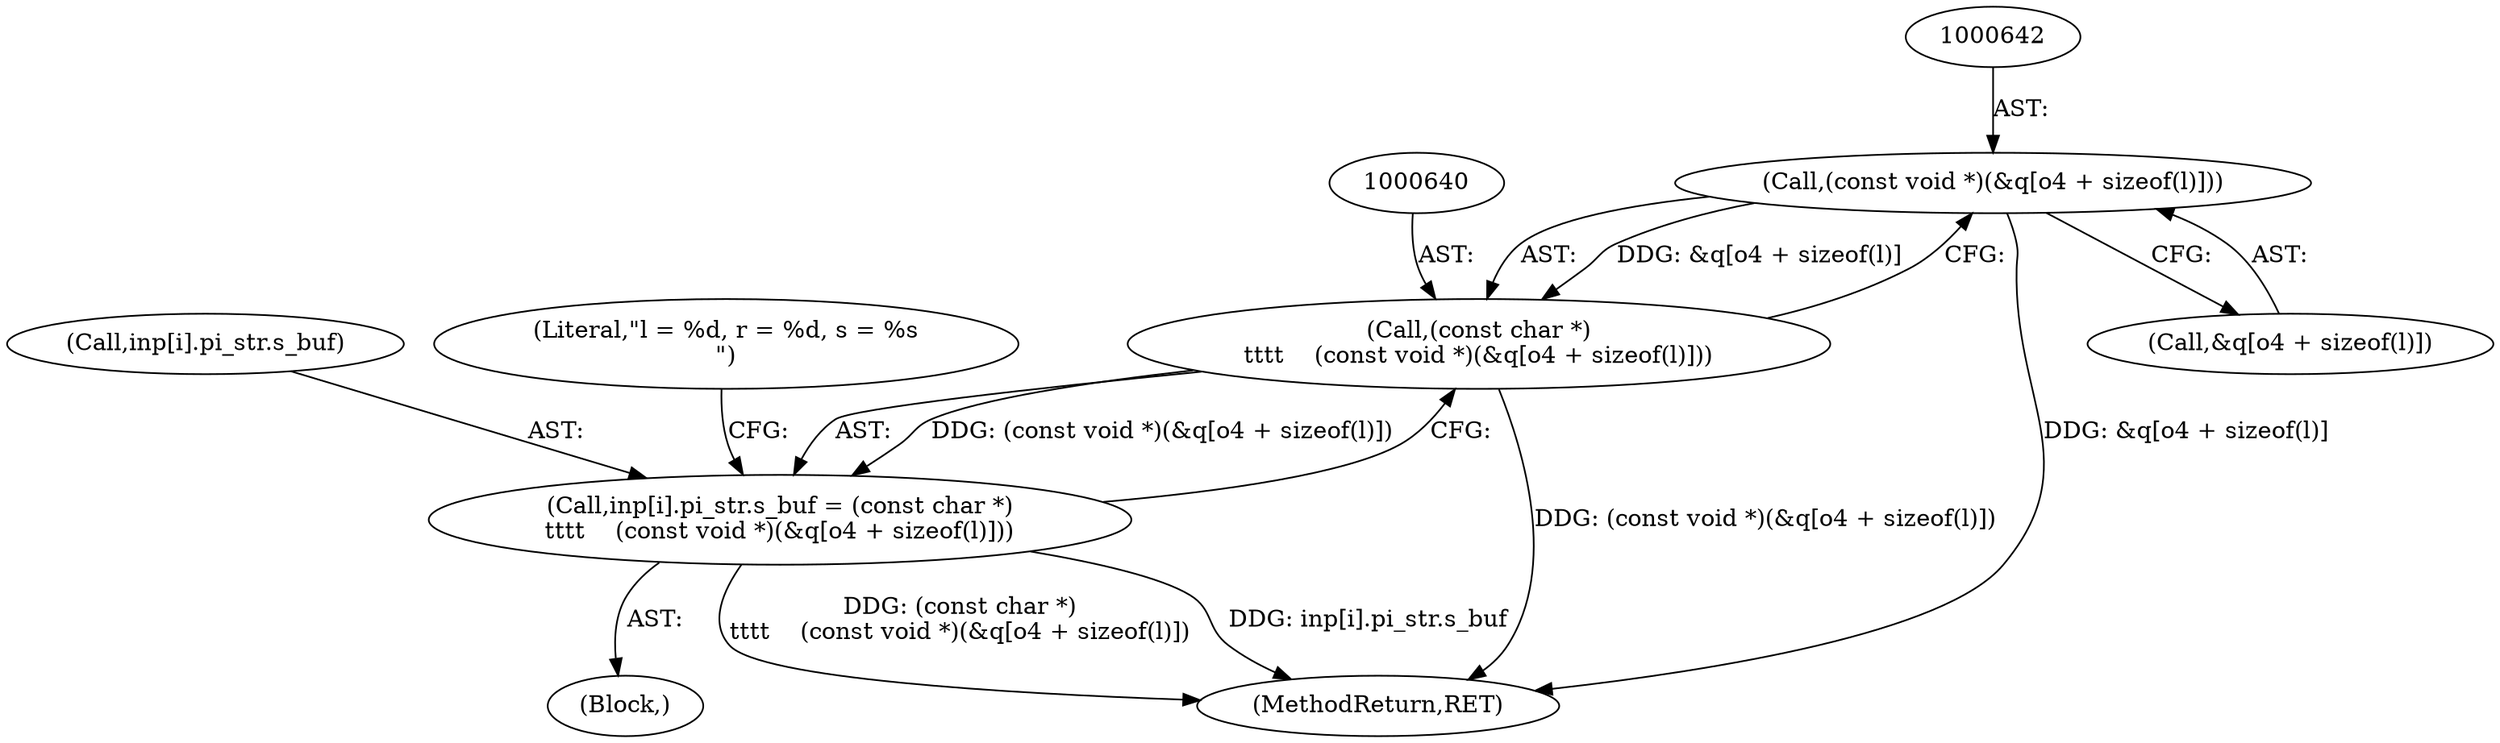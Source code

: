 digraph "0_file_1859fdb4e67c49c463c4e0078054335cd46ba295@array" {
"1000641" [label="(Call,(const void *)(&q[o4 + sizeof(l)]))"];
"1000639" [label="(Call,(const char *)\n\t\t\t\t    (const void *)(&q[o4 + sizeof(l)]))"];
"1000631" [label="(Call,inp[i].pi_str.s_buf = (const char *)\n\t\t\t\t    (const void *)(&q[o4 + sizeof(l)]))"];
"1000632" [label="(Call,inp[i].pi_str.s_buf)"];
"1000652" [label="(Literal,\"l = %d, r = %d, s = %s\n\")"];
"1000639" [label="(Call,(const char *)\n\t\t\t\t    (const void *)(&q[o4 + sizeof(l)]))"];
"1000615" [label="(Block,)"];
"1000761" [label="(MethodReturn,RET)"];
"1000631" [label="(Call,inp[i].pi_str.s_buf = (const char *)\n\t\t\t\t    (const void *)(&q[o4 + sizeof(l)]))"];
"1000641" [label="(Call,(const void *)(&q[o4 + sizeof(l)]))"];
"1000643" [label="(Call,&q[o4 + sizeof(l)])"];
"1000641" -> "1000639"  [label="AST: "];
"1000641" -> "1000643"  [label="CFG: "];
"1000642" -> "1000641"  [label="AST: "];
"1000643" -> "1000641"  [label="AST: "];
"1000639" -> "1000641"  [label="CFG: "];
"1000641" -> "1000761"  [label="DDG: &q[o4 + sizeof(l)]"];
"1000641" -> "1000639"  [label="DDG: &q[o4 + sizeof(l)]"];
"1000639" -> "1000631"  [label="AST: "];
"1000640" -> "1000639"  [label="AST: "];
"1000631" -> "1000639"  [label="CFG: "];
"1000639" -> "1000761"  [label="DDG: (const void *)(&q[o4 + sizeof(l)])"];
"1000639" -> "1000631"  [label="DDG: (const void *)(&q[o4 + sizeof(l)])"];
"1000631" -> "1000615"  [label="AST: "];
"1000632" -> "1000631"  [label="AST: "];
"1000652" -> "1000631"  [label="CFG: "];
"1000631" -> "1000761"  [label="DDG: (const char *)\n\t\t\t\t    (const void *)(&q[o4 + sizeof(l)])"];
"1000631" -> "1000761"  [label="DDG: inp[i].pi_str.s_buf"];
}
